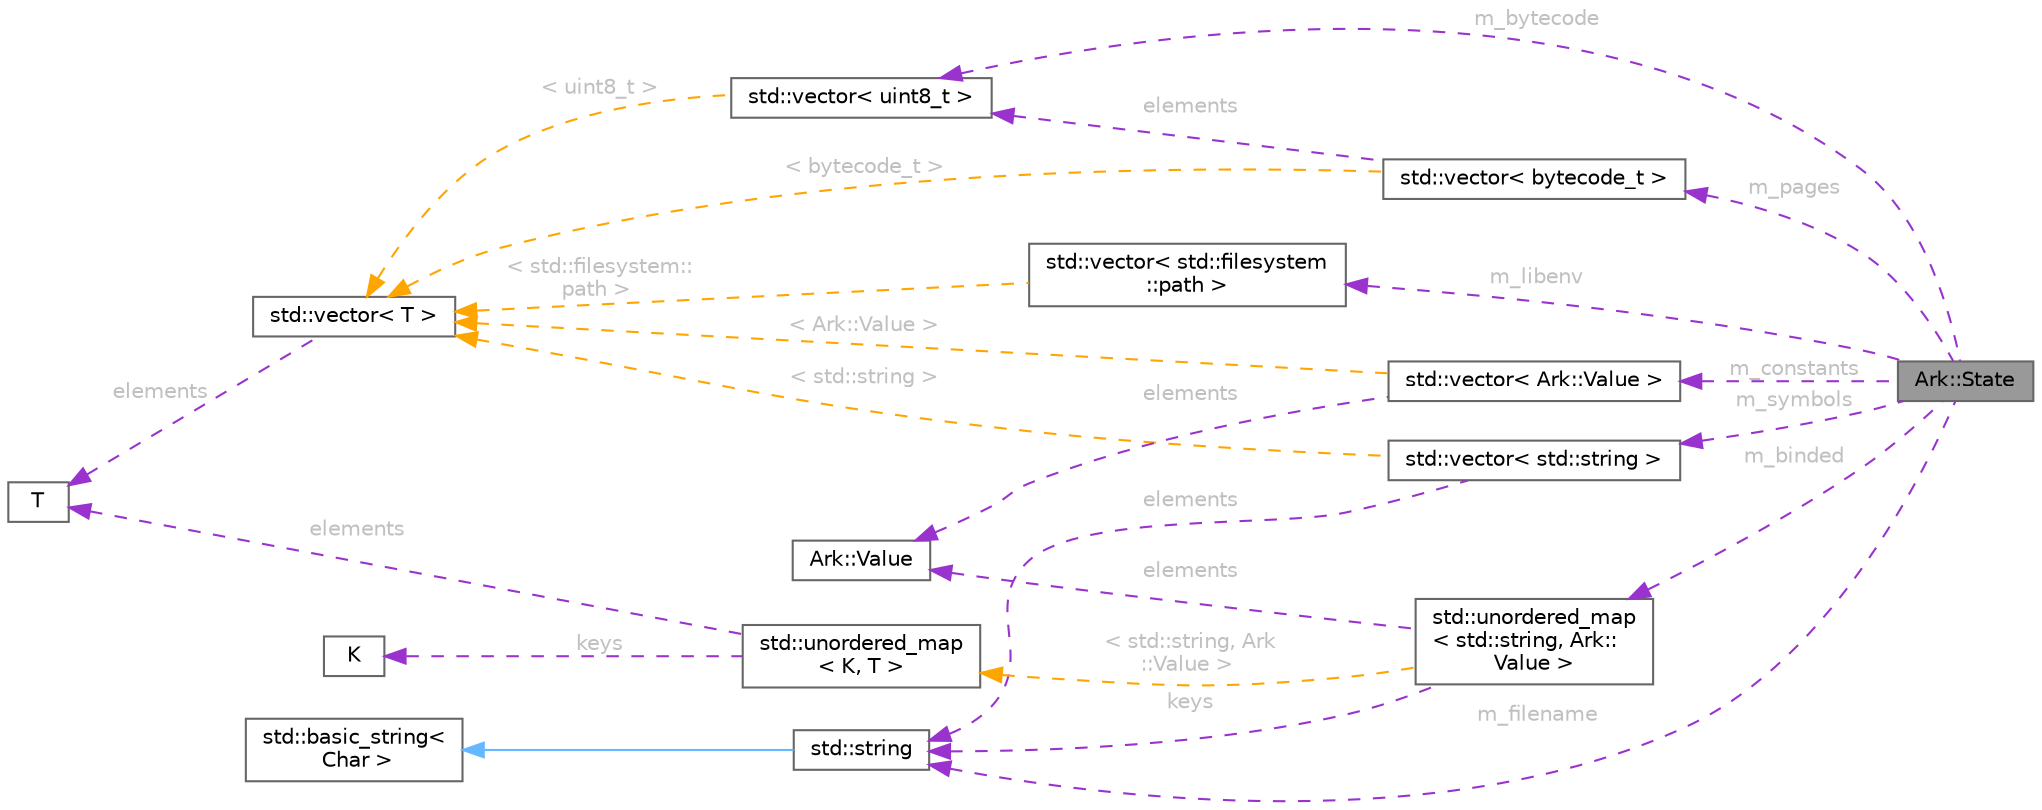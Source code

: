 digraph "Ark::State"
{
 // INTERACTIVE_SVG=YES
 // LATEX_PDF_SIZE
  bgcolor="transparent";
  edge [fontname=Helvetica,fontsize=10,labelfontname=Helvetica,labelfontsize=10];
  node [fontname=Helvetica,fontsize=10,shape=box,height=0.2,width=0.4];
  rankdir="LR";
  Node1 [id="Node000001",label="Ark::State",height=0.2,width=0.4,color="gray40", fillcolor="grey60", style="filled", fontcolor="black",tooltip="Ark state to handle the dirty job of loading and compiling ArkScript code."];
  Node2 -> Node1 [id="edge1_Node000001_Node000002",dir="back",color="darkorchid3",style="dashed",tooltip=" ",label=" m_bytecode",fontcolor="grey" ];
  Node2 [id="Node000002",label="std::vector\< uint8_t \>",height=0.2,width=0.4,color="gray40", fillcolor="white", style="filled",tooltip=" "];
  Node3 -> Node2 [id="edge2_Node000002_Node000003",dir="back",color="orange",style="dashed",tooltip=" ",label=" \< uint8_t \>",fontcolor="grey" ];
  Node3 [id="Node000003",label="std::vector\< T \>",height=0.2,width=0.4,color="gray40", fillcolor="white", style="filled",tooltip=" "];
  Node4 -> Node3 [id="edge3_Node000003_Node000004",dir="back",color="darkorchid3",style="dashed",tooltip=" ",label=" elements",fontcolor="grey" ];
  Node4 [id="Node000004",label="T",height=0.2,width=0.4,color="gray40", fillcolor="white", style="filled",tooltip=" "];
  Node5 -> Node1 [id="edge4_Node000001_Node000005",dir="back",color="darkorchid3",style="dashed",tooltip=" ",label=" m_libenv",fontcolor="grey" ];
  Node5 [id="Node000005",label="std::vector\< std::filesystem\l::path \>",height=0.2,width=0.4,color="gray40", fillcolor="white", style="filled",tooltip=" "];
  Node3 -> Node5 [id="edge5_Node000005_Node000003",dir="back",color="orange",style="dashed",tooltip=" ",label=" \< std::filesystem::\lpath \>",fontcolor="grey" ];
  Node6 -> Node1 [id="edge6_Node000001_Node000006",dir="back",color="darkorchid3",style="dashed",tooltip=" ",label=" m_filename",fontcolor="grey" ];
  Node6 [id="Node000006",label="std::string",height=0.2,width=0.4,color="gray40", fillcolor="white", style="filled",tooltip=" "];
  Node7 -> Node6 [id="edge7_Node000006_Node000007",dir="back",color="steelblue1",style="solid",tooltip=" "];
  Node7 [id="Node000007",label="std::basic_string\<\l Char \>",height=0.2,width=0.4,color="gray40", fillcolor="white", style="filled",tooltip=" "];
  Node8 -> Node1 [id="edge8_Node000001_Node000008",dir="back",color="darkorchid3",style="dashed",tooltip=" ",label=" m_symbols",fontcolor="grey" ];
  Node8 [id="Node000008",label="std::vector\< std::string \>",height=0.2,width=0.4,color="gray40", fillcolor="white", style="filled",tooltip=" "];
  Node6 -> Node8 [id="edge9_Node000008_Node000006",dir="back",color="darkorchid3",style="dashed",tooltip=" ",label=" elements",fontcolor="grey" ];
  Node3 -> Node8 [id="edge10_Node000008_Node000003",dir="back",color="orange",style="dashed",tooltip=" ",label=" \< std::string \>",fontcolor="grey" ];
  Node9 -> Node1 [id="edge11_Node000001_Node000009",dir="back",color="darkorchid3",style="dashed",tooltip=" ",label=" m_constants",fontcolor="grey" ];
  Node9 [id="Node000009",label="std::vector\< Ark::Value \>",height=0.2,width=0.4,color="gray40", fillcolor="white", style="filled",tooltip=" "];
  Node10 -> Node9 [id="edge12_Node000009_Node000010",dir="back",color="darkorchid3",style="dashed",tooltip=" ",label=" elements",fontcolor="grey" ];
  Node10 [id="Node000010",label="Ark::Value",height=0.2,width=0.4,color="gray40", fillcolor="white", style="filled",URL="$d3/d90/classArk_1_1Value.html",tooltip=" "];
  Node3 -> Node9 [id="edge13_Node000009_Node000003",dir="back",color="orange",style="dashed",tooltip=" ",label=" \< Ark::Value \>",fontcolor="grey" ];
  Node11 -> Node1 [id="edge14_Node000001_Node000011",dir="back",color="darkorchid3",style="dashed",tooltip=" ",label=" m_pages",fontcolor="grey" ];
  Node11 [id="Node000011",label="std::vector\< bytecode_t \>",height=0.2,width=0.4,color="gray40", fillcolor="white", style="filled",tooltip=" "];
  Node2 -> Node11 [id="edge15_Node000011_Node000002",dir="back",color="darkorchid3",style="dashed",tooltip=" ",label=" elements",fontcolor="grey" ];
  Node3 -> Node11 [id="edge16_Node000011_Node000003",dir="back",color="orange",style="dashed",tooltip=" ",label=" \< bytecode_t \>",fontcolor="grey" ];
  Node12 -> Node1 [id="edge17_Node000001_Node000012",dir="back",color="darkorchid3",style="dashed",tooltip=" ",label=" m_binded",fontcolor="grey" ];
  Node12 [id="Node000012",label="std::unordered_map\l\< std::string, Ark::\lValue \>",height=0.2,width=0.4,color="gray40", fillcolor="white", style="filled",tooltip=" "];
  Node6 -> Node12 [id="edge18_Node000012_Node000006",dir="back",color="darkorchid3",style="dashed",tooltip=" ",label=" keys",fontcolor="grey" ];
  Node10 -> Node12 [id="edge19_Node000012_Node000010",dir="back",color="darkorchid3",style="dashed",tooltip=" ",label=" elements",fontcolor="grey" ];
  Node13 -> Node12 [id="edge20_Node000012_Node000013",dir="back",color="orange",style="dashed",tooltip=" ",label=" \< std::string, Ark\l::Value \>",fontcolor="grey" ];
  Node13 [id="Node000013",label="std::unordered_map\l\< K, T \>",height=0.2,width=0.4,color="gray40", fillcolor="white", style="filled",tooltip=" "];
  Node14 -> Node13 [id="edge21_Node000013_Node000014",dir="back",color="darkorchid3",style="dashed",tooltip=" ",label=" keys",fontcolor="grey" ];
  Node14 [id="Node000014",label="K",height=0.2,width=0.4,color="gray40", fillcolor="white", style="filled",tooltip=" "];
  Node4 -> Node13 [id="edge22_Node000013_Node000004",dir="back",color="darkorchid3",style="dashed",tooltip=" ",label=" elements",fontcolor="grey" ];
}
